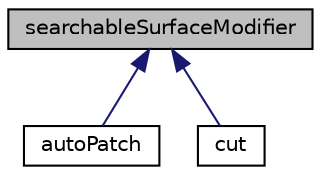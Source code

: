 digraph "searchableSurfaceModifier"
{
  bgcolor="transparent";
  edge [fontname="Helvetica",fontsize="10",labelfontname="Helvetica",labelfontsize="10"];
  node [fontname="Helvetica",fontsize="10",shape=record];
  Node1 [label="searchableSurfaceModifier",height=0.2,width=0.4,color="black", fillcolor="grey75", style="filled" fontcolor="black"];
  Node1 -> Node2 [dir="back",color="midnightblue",fontsize="10",style="solid",fontname="Helvetica"];
  Node2 [label="autoPatch",height=0.2,width=0.4,color="black",URL="$classFoam_1_1searchableSurfaceModifiers_1_1autoPatch.html"];
  Node1 -> Node3 [dir="back",color="midnightblue",fontsize="10",style="solid",fontname="Helvetica"];
  Node3 [label="cut",height=0.2,width=0.4,color="black",URL="$classFoam_1_1searchableSurfaceModifiers_1_1cut.html"];
}

